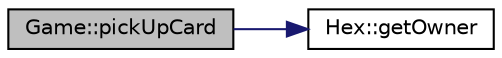 digraph "Game::pickUpCard"
{
 // LATEX_PDF_SIZE
  edge [fontname="Helvetica",fontsize="10",labelfontname="Helvetica",labelfontsize="10"];
  node [fontname="Helvetica",fontsize="10",shape=record];
  rankdir="LR";
  Node12 [label="Game::pickUpCard",height=0.2,width=0.4,color="black", fillcolor="grey75", style="filled", fontcolor="black",tooltip="methode differencie antenne placee et antenne initiale (card) pour deplacer que les card"];
  Node12 -> Node13 [color="midnightblue",fontsize="10",style="solid",fontname="Helvetica"];
  Node13 [label="Hex::getOwner",height=0.2,width=0.4,color="black", fillcolor="white", style="filled",URL="$class_hex.html#a5e3c6d3cba025b51129ac90500d80a8f",tooltip=" "];
}
